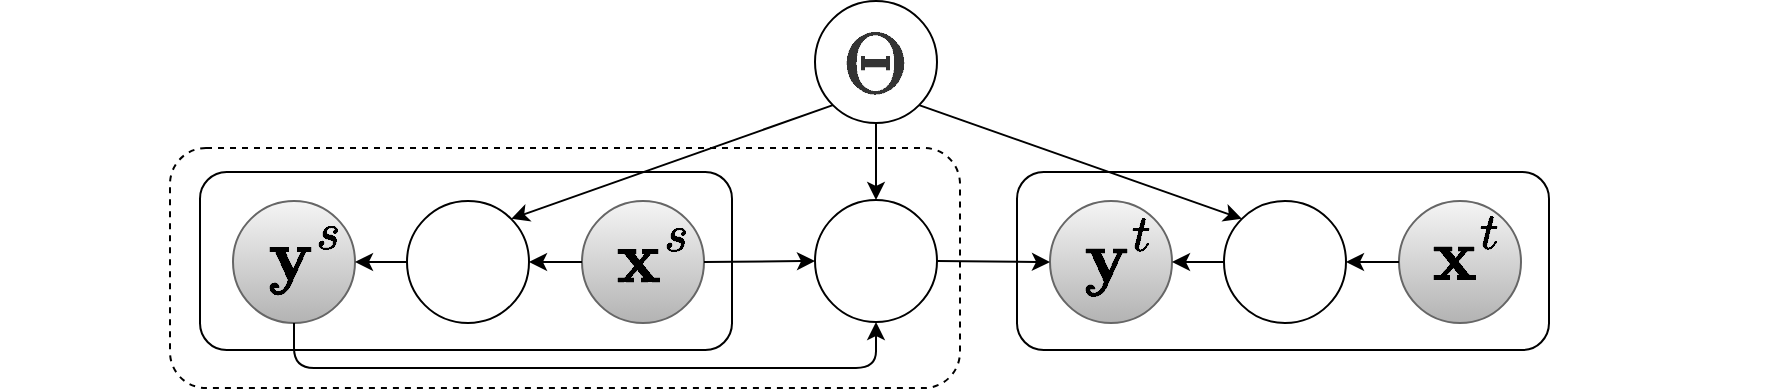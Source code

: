 <mxfile version="12.2.4" type="github" pages="1">
  <diagram name="Page-1" id="c7558073-3199-34d8-9f00-42111426c3f3">
    <mxGraphModel dx="1122" dy="616" grid="1" gridSize="10" guides="1" tooltips="1" connect="1" arrows="1" fold="1" page="1" pageScale="1" pageWidth="1169" pageHeight="827" background="#ffffff" math="1" shadow="0">
      <root>
        <mxCell id="0"/>
        <mxCell id="1" parent="0"/>
        <mxCell id="oSbV0K-Lf4DKJN7hUzWf-13" value="" style="rounded=1;whiteSpace=wrap;html=1;dashed=1;" parent="1" vertex="1">
          <mxGeometry x="262" y="110" width="395" height="120" as="geometry"/>
        </mxCell>
        <mxCell id="gI_U6gNHpolD2pj0h8Hz-110" value="" style="rounded=1;whiteSpace=wrap;html=1;rotation=90;" parent="1" vertex="1">
          <mxGeometry x="774" y="33.5" width="89" height="266" as="geometry"/>
        </mxCell>
        <mxCell id="gI_U6gNHpolD2pj0h8Hz-109" value="" style="ellipse;whiteSpace=wrap;html=1;aspect=fixed;fillColor=#f5f5f5;strokeColor=#666666;gradientColor=#b3b3b3;" parent="1" vertex="1">
          <mxGeometry x="702" y="136.5" width="61" height="61" as="geometry"/>
        </mxCell>
        <mxCell id="gI_U6gNHpolD2pj0h8Hz-107" value="" style="ellipse;whiteSpace=wrap;html=1;aspect=fixed;fillColor=#f5f5f5;strokeColor=#666666;gradientColor=#b3b3b3;" parent="1" vertex="1">
          <mxGeometry x="876.5" y="136.5" width="61" height="61" as="geometry"/>
        </mxCell>
        <mxCell id="gI_U6gNHpolD2pj0h8Hz-102" value="&lt;b style=&quot;font-family: &amp;#34;times new roman&amp;#34; ; font-size: 36px ; white-space: normal&quot;&gt;$$\mathbf{x}^{t}$$&lt;/b&gt;" style="text;html=1;strokeColor=none;fillColor=none;align=center;verticalAlign=middle;whiteSpace=wrap;rounded=0;" parent="1" vertex="1">
          <mxGeometry x="891" y="154" width="40" height="20" as="geometry"/>
        </mxCell>
        <mxCell id="gI_U6gNHpolD2pj0h8Hz-113" value="" style="ellipse;whiteSpace=wrap;html=1;aspect=fixed;" parent="1" vertex="1">
          <mxGeometry x="584.5" y="36.5" width="61" height="61" as="geometry"/>
        </mxCell>
        <mxCell id="gI_U6gNHpolD2pj0h8Hz-124" value="&lt;b style=&quot;font-family: &amp;#34;times new roman&amp;#34; ; font-size: 36px ; white-space: normal&quot;&gt;$$\mathbf{z}^t$$&lt;/b&gt;" style="text;html=1;strokeColor=none;fillColor=none;align=center;verticalAlign=middle;whiteSpace=wrap;rounded=0;" parent="1" vertex="1">
          <mxGeometry x="804.5" y="153.5" width="40" height="21" as="geometry"/>
        </mxCell>
        <mxCell id="gI_U6gNHpolD2pj0h8Hz-133" value="" style="endArrow=classic;html=1;exitX=0;exitY=0.5;exitDx=0;exitDy=0;entryX=1;entryY=0.5;entryDx=0;entryDy=0;" parent="1" source="gI_U6gNHpolD2pj0h8Hz-107" target="appPWKXYnGJbebeJ8We3-57" edge="1">
          <mxGeometry width="50" height="50" relative="1" as="geometry">
            <mxPoint x="689" y="16" as="sourcePoint"/>
            <mxPoint x="629.5" y="127.5" as="targetPoint"/>
          </mxGeometry>
        </mxCell>
        <mxCell id="gI_U6gNHpolD2pj0h8Hz-134" value="" style="endArrow=classic;html=1;exitX=0;exitY=0.5;exitDx=0;exitDy=0;entryX=1;entryY=0.5;entryDx=0;entryDy=0;" parent="1" source="appPWKXYnGJbebeJ8We3-57" target="gI_U6gNHpolD2pj0h8Hz-109" edge="1">
          <mxGeometry width="50" height="50" relative="1" as="geometry">
            <mxPoint x="620.567" y="149.067" as="sourcePoint"/>
            <mxPoint x="696" y="197.5" as="targetPoint"/>
          </mxGeometry>
        </mxCell>
        <mxCell id="gI_U6gNHpolD2pj0h8Hz-137" value="&lt;b style=&quot;font-family: &amp;#34;times new roman&amp;#34; ; font-size: 36px ; white-space: normal&quot;&gt;$$\mathbf{\psi}$$&lt;/b&gt;" style="text;html=1;strokeColor=none;fillColor=none;align=center;verticalAlign=middle;whiteSpace=wrap;rounded=0;" parent="1" vertex="1">
          <mxGeometry x="594.5" y="153" width="40" height="20" as="geometry"/>
        </mxCell>
        <mxCell id="gI_U6gNHpolD2pj0h8Hz-138" value="&lt;b style=&quot;font-family: &amp;#34;times new roman&amp;#34; ; font-size: 36px ; white-space: normal&quot;&gt;$$\mathbf{y}^{t}$$&lt;/b&gt;" style="text;html=1;strokeColor=none;fillColor=none;align=center;verticalAlign=middle;whiteSpace=wrap;rounded=0;" parent="1" vertex="1">
          <mxGeometry x="716.5" y="154.5" width="40" height="20" as="geometry"/>
        </mxCell>
        <mxCell id="lwspSuwfy0I4crED-ueR-1" value="" style="endArrow=classic;html=1;entryX=0;entryY=0.5;entryDx=0;entryDy=0;exitX=1;exitY=0.5;exitDx=0;exitDy=0;" parent="1" source="appPWKXYnGJbebeJ8We3-56" target="gI_U6gNHpolD2pj0h8Hz-109" edge="1">
          <mxGeometry width="50" height="50" relative="1" as="geometry">
            <mxPoint x="629" y="208.5" as="sourcePoint"/>
            <mxPoint x="578" y="218.5" as="targetPoint"/>
          </mxGeometry>
        </mxCell>
        <mxCell id="appPWKXYnGJbebeJ8We3-1" value="&lt;span style=&quot;color: rgb(51 , 51 , 51)&quot;&gt;&lt;font style=&quot;font-size: 36px&quot;&gt;$$\Theta$$&lt;/font&gt;&lt;/span&gt;" style="text;html=1;strokeColor=none;fillColor=none;align=center;verticalAlign=middle;whiteSpace=wrap;rounded=0;" parent="1" vertex="1">
          <mxGeometry x="595" y="58.5" width="40" height="20" as="geometry"/>
        </mxCell>
        <mxCell id="appPWKXYnGJbebeJ8We3-56" value="" style="ellipse;whiteSpace=wrap;html=1;aspect=fixed;" parent="1" vertex="1">
          <mxGeometry x="584.5" y="136" width="61" height="61" as="geometry"/>
        </mxCell>
        <mxCell id="appPWKXYnGJbebeJ8We3-57" value="" style="ellipse;whiteSpace=wrap;html=1;aspect=fixed;" parent="1" vertex="1">
          <mxGeometry x="789" y="136.5" width="61" height="61" as="geometry"/>
        </mxCell>
        <mxCell id="zIGtod5l8YAx0GVgsVrF-4" value="" style="endArrow=classic;html=1;exitX=1;exitY=1;exitDx=0;exitDy=0;entryX=0;entryY=0;entryDx=0;entryDy=0;" parent="1" source="gI_U6gNHpolD2pj0h8Hz-113" target="appPWKXYnGJbebeJ8We3-57" edge="1">
          <mxGeometry width="50" height="50" relative="1" as="geometry">
            <mxPoint x="650.5" y="177.5" as="sourcePoint"/>
            <mxPoint x="784" y="77.5" as="targetPoint"/>
          </mxGeometry>
        </mxCell>
        <mxCell id="zIGtod5l8YAx0GVgsVrF-5" value="" style="endArrow=classic;html=1;exitX=0.5;exitY=1;exitDx=0;exitDy=0;entryX=0.5;entryY=0;entryDx=0;entryDy=0;" parent="1" source="gI_U6gNHpolD2pj0h8Hz-113" target="appPWKXYnGJbebeJ8We3-56" edge="1">
          <mxGeometry width="50" height="50" relative="1" as="geometry">
            <mxPoint x="586" y="100.5" as="sourcePoint"/>
            <mxPoint x="627" y="120.5" as="targetPoint"/>
          </mxGeometry>
        </mxCell>
        <mxCell id="oSbV0K-Lf4DKJN7hUzWf-1" value="" style="rounded=1;whiteSpace=wrap;html=1;rotation=90;" parent="1" vertex="1">
          <mxGeometry x="365.5" y="33.5" width="89" height="266" as="geometry"/>
        </mxCell>
        <mxCell id="oSbV0K-Lf4DKJN7hUzWf-2" value="" style="ellipse;whiteSpace=wrap;html=1;aspect=fixed;fillColor=#f5f5f5;strokeColor=#666666;gradientColor=#b3b3b3;" parent="1" vertex="1">
          <mxGeometry x="293.5" y="136.5" width="61" height="61" as="geometry"/>
        </mxCell>
        <mxCell id="oSbV0K-Lf4DKJN7hUzWf-3" value="" style="ellipse;whiteSpace=wrap;html=1;aspect=fixed;fillColor=#f5f5f5;strokeColor=#666666;gradientColor=#b3b3b3;" parent="1" vertex="1">
          <mxGeometry x="468" y="136.5" width="61" height="61" as="geometry"/>
        </mxCell>
        <mxCell id="oSbV0K-Lf4DKJN7hUzWf-4" value="&lt;b style=&quot;font-family: &amp;#34;times new roman&amp;#34; ; font-size: 36px ; white-space: normal&quot;&gt;$$\mathbf{x}^{s}$$&lt;/b&gt;" style="text;html=1;strokeColor=none;fillColor=none;align=center;verticalAlign=middle;whiteSpace=wrap;rounded=0;" parent="1" vertex="1">
          <mxGeometry x="483.5" y="154.5" width="40" height="20" as="geometry"/>
        </mxCell>
        <mxCell id="oSbV0K-Lf4DKJN7hUzWf-5" value="&lt;b style=&quot;font-family: &amp;#34;times new roman&amp;#34; ; font-size: 36px ; white-space: normal&quot;&gt;$$\mathbf{z}^{s}$$&lt;/b&gt;" style="text;html=1;strokeColor=none;fillColor=none;align=center;verticalAlign=middle;whiteSpace=wrap;rounded=0;" parent="1" vertex="1">
          <mxGeometry x="395.5" y="153.5" width="40" height="21" as="geometry"/>
        </mxCell>
        <mxCell id="oSbV0K-Lf4DKJN7hUzWf-6" value="" style="endArrow=classic;html=1;exitX=0;exitY=0.5;exitDx=0;exitDy=0;entryX=1;entryY=0.5;entryDx=0;entryDy=0;" parent="1" source="oSbV0K-Lf4DKJN7hUzWf-3" target="oSbV0K-Lf4DKJN7hUzWf-9" edge="1">
          <mxGeometry width="50" height="50" relative="1" as="geometry">
            <mxPoint x="280.5" y="16" as="sourcePoint"/>
            <mxPoint x="221" y="127.5" as="targetPoint"/>
          </mxGeometry>
        </mxCell>
        <mxCell id="oSbV0K-Lf4DKJN7hUzWf-7" value="" style="endArrow=classic;html=1;exitX=0;exitY=0.5;exitDx=0;exitDy=0;entryX=1;entryY=0.5;entryDx=0;entryDy=0;" parent="1" source="oSbV0K-Lf4DKJN7hUzWf-9" target="oSbV0K-Lf4DKJN7hUzWf-2" edge="1">
          <mxGeometry width="50" height="50" relative="1" as="geometry">
            <mxPoint x="212.067" y="149.067" as="sourcePoint"/>
            <mxPoint x="287.5" y="197.5" as="targetPoint"/>
          </mxGeometry>
        </mxCell>
        <mxCell id="oSbV0K-Lf4DKJN7hUzWf-8" value="&lt;b style=&quot;font-family: &amp;#34;times new roman&amp;#34; ; font-size: 36px ; white-space: normal&quot;&gt;$$\mathbf{y}^{s}$$&lt;/b&gt;" style="text;html=1;strokeColor=none;fillColor=none;align=center;verticalAlign=middle;whiteSpace=wrap;rounded=0;" parent="1" vertex="1">
          <mxGeometry x="309.5" y="154" width="40" height="20" as="geometry"/>
        </mxCell>
        <mxCell id="oSbV0K-Lf4DKJN7hUzWf-9" value="" style="ellipse;whiteSpace=wrap;html=1;aspect=fixed;" parent="1" vertex="1">
          <mxGeometry x="380.5" y="136.5" width="61" height="61" as="geometry"/>
        </mxCell>
        <mxCell id="oSbV0K-Lf4DKJN7hUzWf-10" value="" style="endArrow=classic;html=1;exitX=0;exitY=1;exitDx=0;exitDy=0;entryX=1;entryY=0;entryDx=0;entryDy=0;" parent="1" source="gI_U6gNHpolD2pj0h8Hz-113" target="oSbV0K-Lf4DKJN7hUzWf-9" edge="1">
          <mxGeometry width="50" height="50" relative="1" as="geometry">
            <mxPoint x="646.567" y="98.567" as="sourcePoint"/>
            <mxPoint x="807.933" y="155.433" as="targetPoint"/>
          </mxGeometry>
        </mxCell>
        <mxCell id="oSbV0K-Lf4DKJN7hUzWf-11" value="" style="endArrow=classic;html=1;exitX=0.5;exitY=1;exitDx=0;exitDy=0;entryX=0.5;entryY=1;entryDx=0;entryDy=0;" parent="1" source="oSbV0K-Lf4DKJN7hUzWf-2" target="appPWKXYnGJbebeJ8We3-56" edge="1">
          <mxGeometry width="50" height="50" relative="1" as="geometry">
            <mxPoint x="300" y="240" as="sourcePoint"/>
            <mxPoint x="610" y="230" as="targetPoint"/>
            <Array as="points">
              <mxPoint x="324" y="220"/>
              <mxPoint x="615" y="220"/>
            </Array>
          </mxGeometry>
        </mxCell>
        <mxCell id="oSbV0K-Lf4DKJN7hUzWf-12" value="" style="endArrow=classic;html=1;exitX=1;exitY=0.5;exitDx=0;exitDy=0;entryX=0;entryY=0.5;entryDx=0;entryDy=0;" parent="1" source="oSbV0K-Lf4DKJN7hUzWf-3" target="appPWKXYnGJbebeJ8We3-56" edge="1">
          <mxGeometry width="50" height="50" relative="1" as="geometry">
            <mxPoint x="646.567" y="98.567" as="sourcePoint"/>
            <mxPoint x="580" y="167" as="targetPoint"/>
          </mxGeometry>
        </mxCell>
      </root>
    </mxGraphModel>
  </diagram>
</mxfile>
